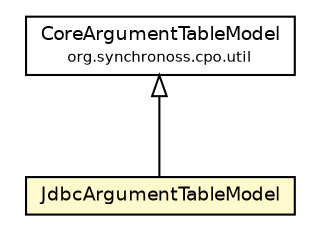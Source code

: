 #!/usr/local/bin/dot
#
# Class diagram 
# Generated by UmlGraph version 4.6 (http://www.spinellis.gr/sw/umlgraph)
#

digraph G {
	edge [fontname="Helvetica",fontsize=10,labelfontname="Helvetica",labelfontsize=10];
	node [fontname="Helvetica",fontsize=10,shape=plaintext];
	// org.synchronoss.cpo.util.CoreArgumentTableModel
	c4336 [label=<<table border="0" cellborder="1" cellspacing="0" cellpadding="2" port="p" href="../CoreArgumentTableModel.html">
		<tr><td><table border="0" cellspacing="0" cellpadding="1">
			<tr><td> CoreArgumentTableModel </td></tr>
			<tr><td><font point-size="7.0"> org.synchronoss.cpo.util </font></td></tr>
		</table></td></tr>
		</table>>, fontname="Helvetica", fontcolor="black", fontsize=9.0];
	// org.synchronoss.cpo.util.jdbc.JdbcArgumentTableModel
	c4380 [label=<<table border="0" cellborder="1" cellspacing="0" cellpadding="2" port="p" bgcolor="lemonChiffon" href="./JdbcArgumentTableModel.html">
		<tr><td><table border="0" cellspacing="0" cellpadding="1">
			<tr><td> JdbcArgumentTableModel </td></tr>
		</table></td></tr>
		</table>>, fontname="Helvetica", fontcolor="black", fontsize=9.0];
	//org.synchronoss.cpo.util.jdbc.JdbcArgumentTableModel extends org.synchronoss.cpo.util.CoreArgumentTableModel
	c4336:p -> c4380:p [dir=back,arrowtail=empty];
}

